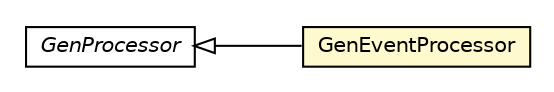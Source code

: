 #!/usr/local/bin/dot
#
# Class diagram 
# Generated by UMLGraph version R5_6-24-gf6e263 (http://www.umlgraph.org/)
#

digraph G {
	edge [fontname="Helvetica",fontsize=10,labelfontname="Helvetica",labelfontsize=10];
	node [fontname="Helvetica",fontsize=10,shape=plaintext];
	nodesep=0.25;
	ranksep=0.5;
	rankdir=LR;
	// com.gwtplatform.dispatch.annotation.processor.GenProcessor
	c191358 [label=<<table title="com.gwtplatform.dispatch.annotation.processor.GenProcessor" border="0" cellborder="1" cellspacing="0" cellpadding="2" port="p" href="./GenProcessor.html">
		<tr><td><table border="0" cellspacing="0" cellpadding="1">
<tr><td align="center" balign="center"><font face="Helvetica-Oblique"> GenProcessor </font></td></tr>
		</table></td></tr>
		</table>>, URL="./GenProcessor.html", fontname="Helvetica", fontcolor="black", fontsize=10.0];
	// com.gwtplatform.dispatch.annotation.processor.GenEventProcessor
	c191359 [label=<<table title="com.gwtplatform.dispatch.annotation.processor.GenEventProcessor" border="0" cellborder="1" cellspacing="0" cellpadding="2" port="p" bgcolor="lemonChiffon" href="./GenEventProcessor.html">
		<tr><td><table border="0" cellspacing="0" cellpadding="1">
<tr><td align="center" balign="center"> GenEventProcessor </td></tr>
		</table></td></tr>
		</table>>, URL="./GenEventProcessor.html", fontname="Helvetica", fontcolor="black", fontsize=10.0];
	//com.gwtplatform.dispatch.annotation.processor.GenEventProcessor extends com.gwtplatform.dispatch.annotation.processor.GenProcessor
	c191358:p -> c191359:p [dir=back,arrowtail=empty];
}

